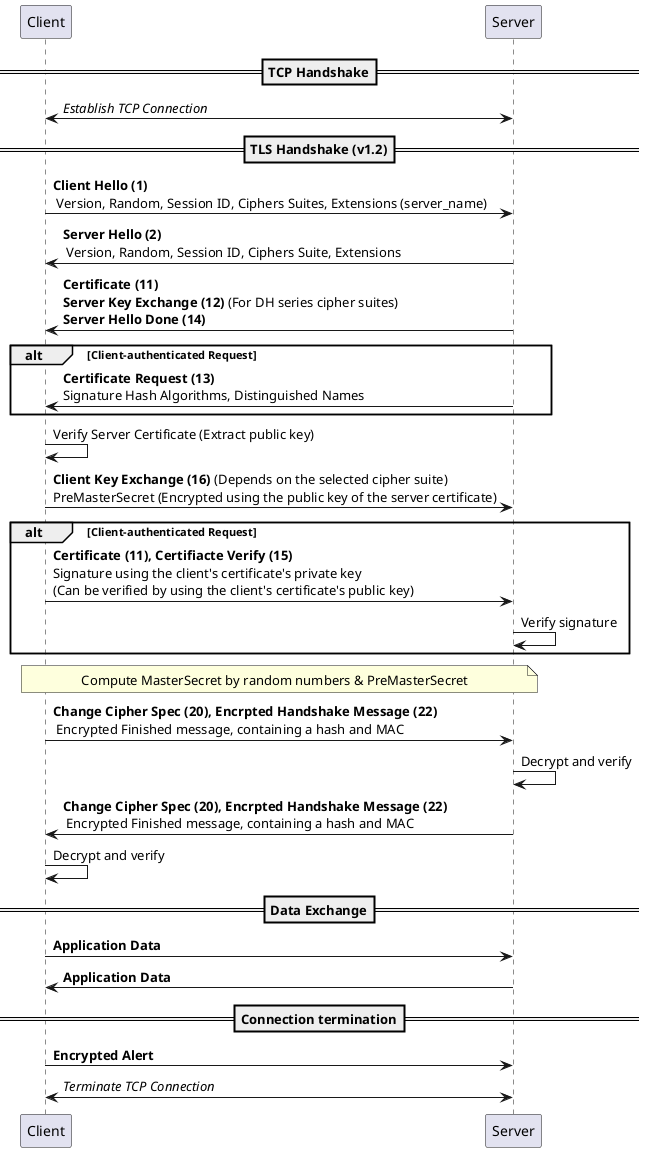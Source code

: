 @startuml
participant "Client" as c
participant "Server" as s
==TCP Handshake==
c<->s: //Establish TCP Connection//
==TLS Handshake (v1.2)==
c->s: **Client Hello (1)**\n Version, Random, Session ID, Ciphers Suites, Extensions (server_name)
s->c: **Server Hello (2)**\n Version, Random, Session ID, Ciphers Suite, Extensions
s->c: **Certificate (11)**\n**Server Key Exchange (12)** (For DH series cipher suites)\n**Server Hello Done (14)**
alt Client-authenticated Request
s->c: **Certificate Request (13)** \nSignature Hash Algorithms, Distinguished Names
end
c->c: Verify Server Certificate (Extract public key)
c->s: **Client Key Exchange (16)** (Depends on the selected cipher suite)\nPreMasterSecret (Encrypted using the public key of the server certificate)
alt Client-authenticated Request
c->s: **Certificate (11), Certifiacte Verify (15)**\nSignature using the client's certificate's private key\n(Can be verified by using the client's certificate's public key)
s->s: Verify signature
end
note over c, s: Compute MasterSecret by random numbers & PreMasterSecret
c->s: **Change Cipher Spec (20), Encrpted Handshake Message (22)**\n Encrypted Finished message, containing a hash and MAC
s->s: Decrypt and verify
s->c: **Change Cipher Spec (20), Encrpted Handshake Message (22)**\n Encrypted Finished message, containing a hash and MAC
c->c: Decrypt and verify
==Data Exchange==
c->s: **Application Data**
s->c: **Application Data**
==Connection termination==
c->s: **Encrypted Alert**
c<->s: //Terminate TCP Connection//
@enduml
